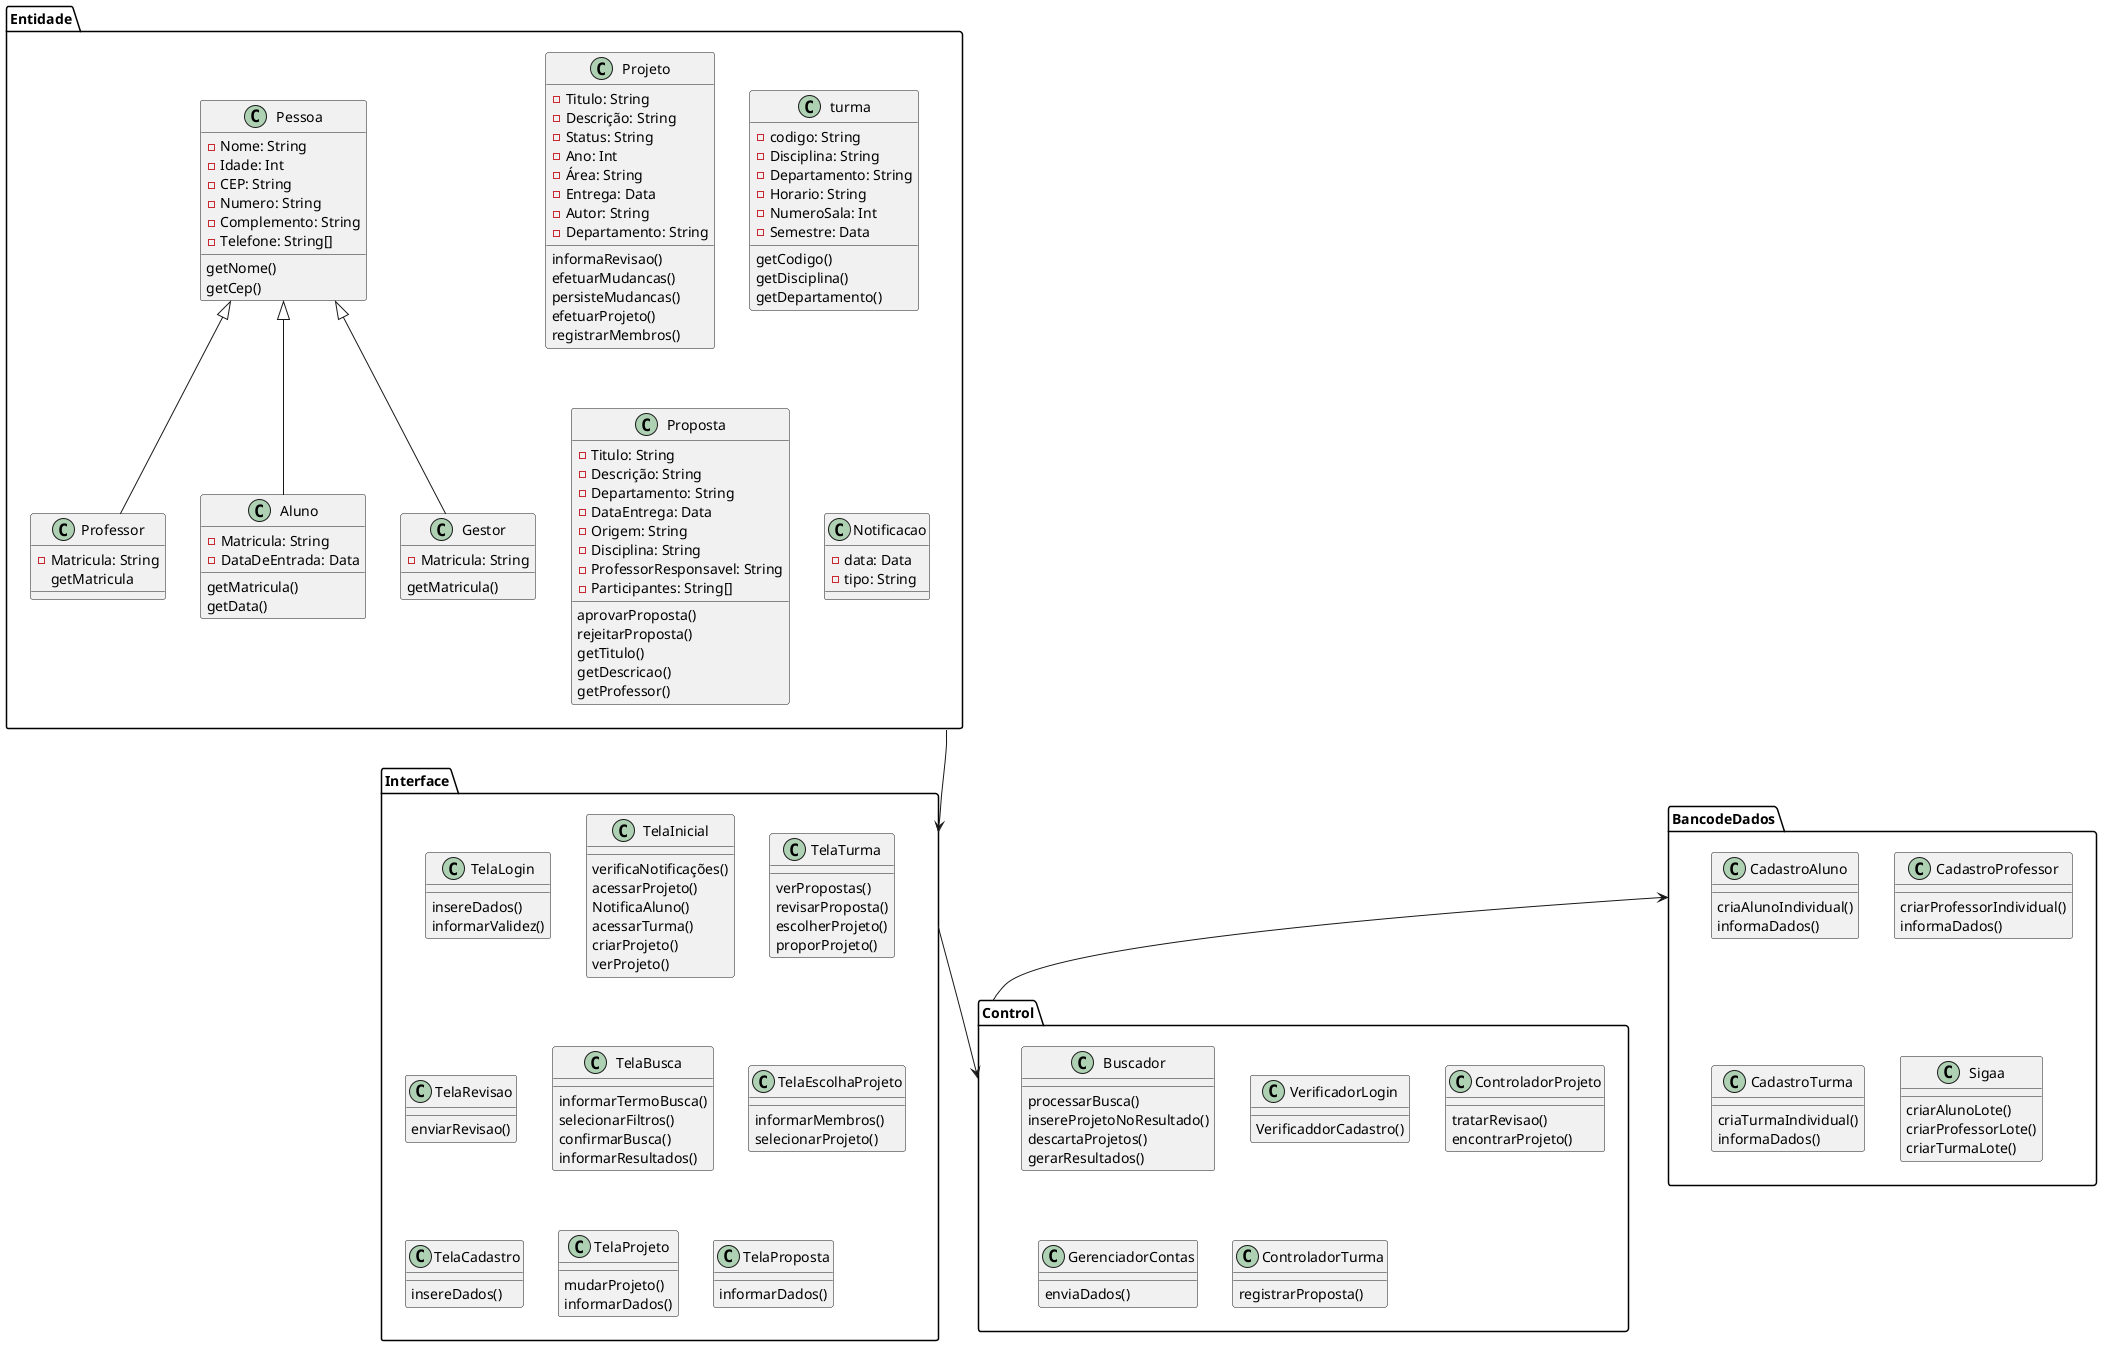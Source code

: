 @startuml DiagramaDePack

package Entidade{

    class Pessoa{
        -Nome: String
        -Idade: Int
        -CEP: String
        -Numero: String
        -Complemento: String
        -Telefone: String[]
        getNome()
        getCep()
    }

    class Professor {
        -Matricula: String 
        getMatricula
    }

    class Aluno {
        -Matricula: String
        -DataDeEntrada: Data
        getMatricula()
        getData()
    }

    class Gestor {
        -Matricula: String
        getMatricula()
    }

    class Projeto {
        -Titulo: String
        -Descrição: String
        -Status: String
        -Ano: Int
        -Área: String
        -Entrega: Data
        -Autor: String
        -Departamento: String
        informaRevisao()
        efetuarMudancas()
        persisteMudancas()
        efetuarProjeto()
        registrarMembros()
    }

    class turma {
        -codigo: String
        -Disciplina: String
        -Departamento: String
        -Horario: String
        -NumeroSala: Int
        -Semestre: Data
        getCodigo()
        getDisciplina()
        getDepartamento()
    }

    class Proposta{
        -Titulo: String
        -Descrição: String
        -Departamento: String
        -DataEntrega: Data
        -Origem: String
        -Disciplina: String
        -ProfessorResponsavel: String
        -Participantes: String[]
        aprovarProposta()
        rejeitarProposta()
        getTitulo()
        getDescricao()
        getProfessor()

    }

    class Notificacao{
        -data: Data
        -tipo: String
    }

    Pessoa <|-- Professor
    Pessoa <|-- Aluno
    Pessoa <|-- Gestor
}

package Control{
    
    class Buscador  {
     processarBusca()
     insereProjetoNoResultado()
     descartaProjetos()
     gerarResultados()
    }

    class VerificadorLogin{
        VerificaddorCadastro()
    }

    class ControladorProjeto{
        tratarRevisao()
        encontrarProjeto()
    }

    class GerenciadorContas{
        enviaDados()
    }

    class ControladorTurma{
        registrarProposta()
    }
}

package Interface{
    class TelaLogin{
        insereDados()
        informarValidez()
    }

    class TelaInicial{
        verificaNotificações()
        acessarProjeto()
        NotificaAluno()
        acessarTurma()
        criarProjeto()
        verProjeto()
    }

    class TelaTurma{
        verPropostas()
        revisarProposta()
        escolherProjeto()
        proporProjeto()
    }

    class TelaRevisao{
        enviarRevisao()
    }

    class TelaBusca{
        informarTermoBusca()
        selecionarFiltros()
        confirmarBusca()
        informarResultados()
    }

    class TelaEscolhaProjeto{
        informarMembros()
        selecionarProjeto()
    }

    class TelaCadastro{
        insereDados()
    }

    class TelaProjeto{
        mudarProjeto()
        informarDados()
    }

    class TelaProposta{
        informarDados()
    }
}

package BancodeDados{
    class CadastroAluno{
    criaAlunoIndividual()
    informaDados()
}

    class CadastroProfessor{
    criarProfessorIndividual()
    informaDados()
}

    class CadastroTurma{
    criaTurmaIndividual()
    informaDados()
}

    class Sigaa{
    criarAlunoLote()
    criarProfessorLote()
    criarTurmaLote()
}
}

Entidade --> Interface
Interface --> Control
BancodeDados <-- Control



@enduml